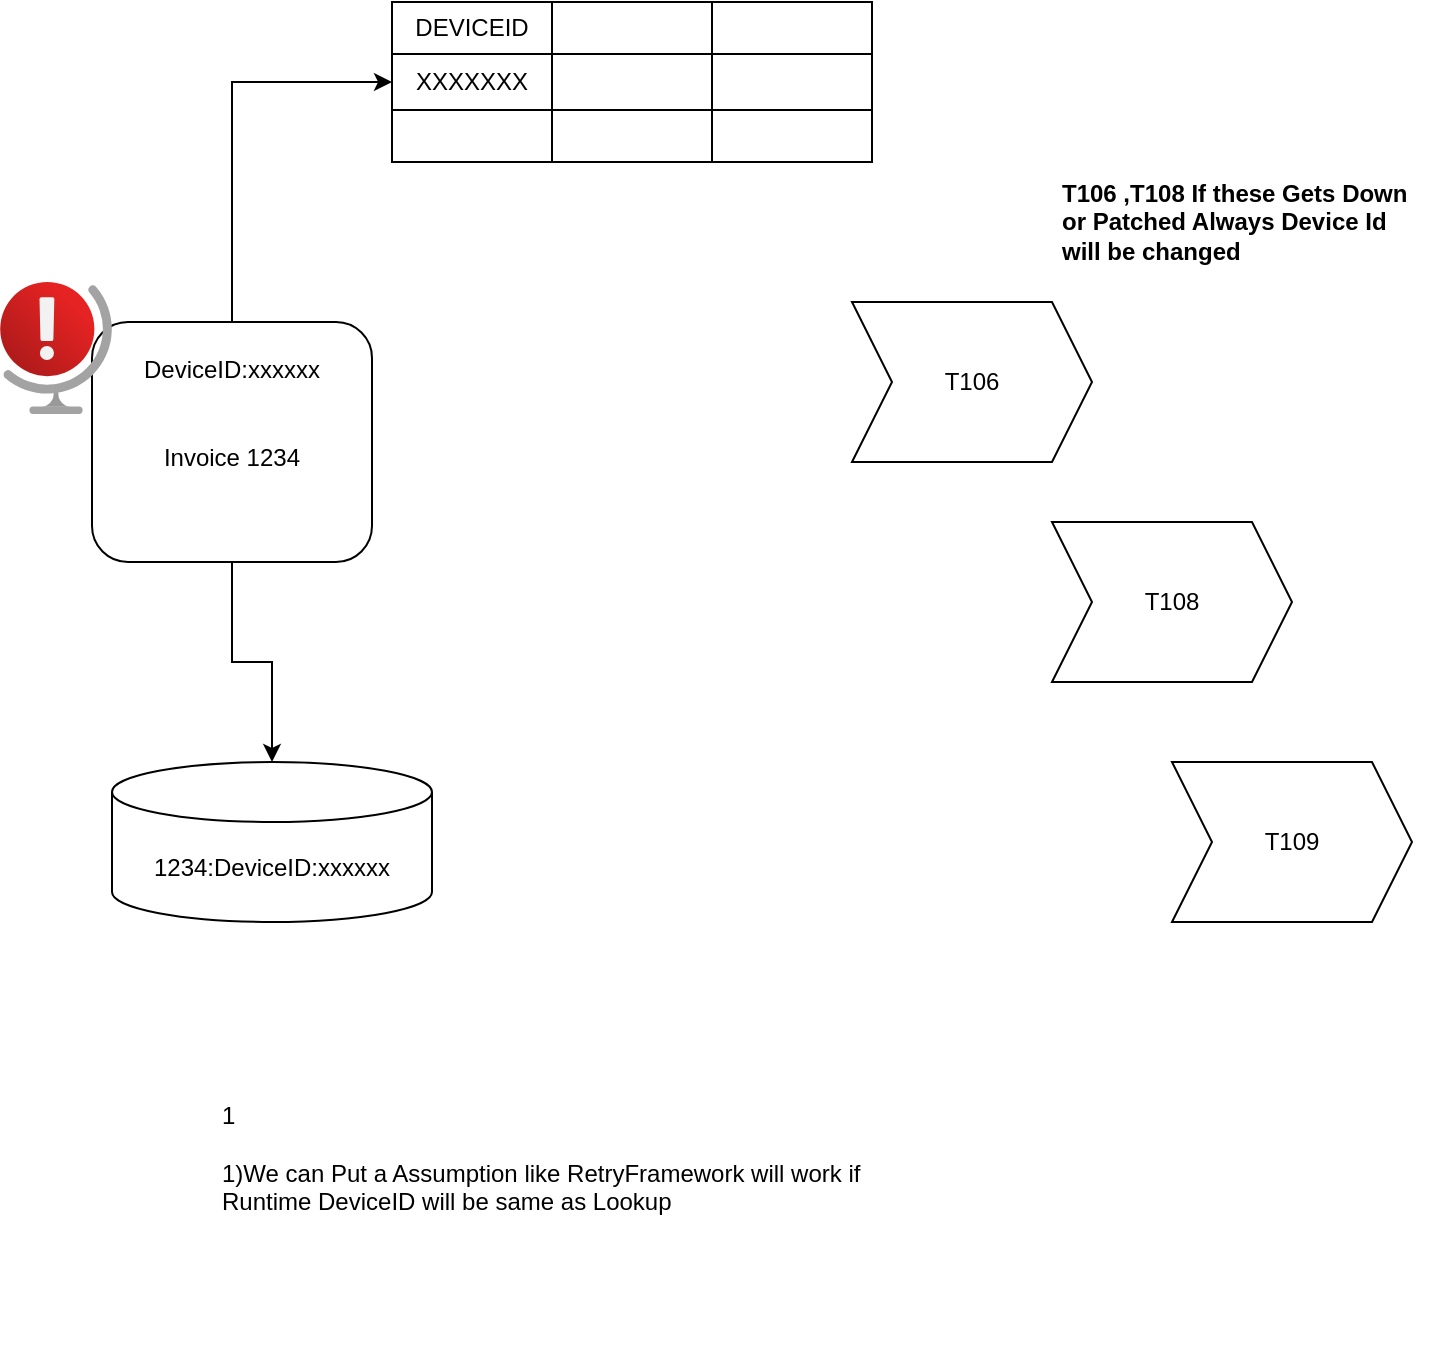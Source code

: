 <mxfile version="15.5.9" type="github">
  <diagram id="2UxOACo_O_TKAJXbDPBZ" name="Page-1">
    <mxGraphModel dx="1108" dy="423" grid="1" gridSize="10" guides="1" tooltips="1" connect="1" arrows="1" fold="1" page="1" pageScale="1" pageWidth="850" pageHeight="1100" math="0" shadow="0">
      <root>
        <mxCell id="0" />
        <mxCell id="1" parent="0" />
        <mxCell id="qAsrmmUzswC5HKgWTjrL-9" style="edgeStyle=orthogonalEdgeStyle;rounded=0;orthogonalLoop=1;jettySize=auto;html=1;entryX=0.5;entryY=0;entryDx=0;entryDy=0;entryPerimeter=0;" edge="1" parent="1" source="qAsrmmUzswC5HKgWTjrL-1" target="qAsrmmUzswC5HKgWTjrL-8">
          <mxGeometry relative="1" as="geometry" />
        </mxCell>
        <mxCell id="qAsrmmUzswC5HKgWTjrL-23" style="edgeStyle=orthogonalEdgeStyle;rounded=0;orthogonalLoop=1;jettySize=auto;html=1;entryX=0;entryY=0.5;entryDx=0;entryDy=0;" edge="1" parent="1" source="qAsrmmUzswC5HKgWTjrL-1" target="qAsrmmUzswC5HKgWTjrL-15">
          <mxGeometry relative="1" as="geometry">
            <mxPoint x="250" y="60" as="targetPoint" />
          </mxGeometry>
        </mxCell>
        <mxCell id="qAsrmmUzswC5HKgWTjrL-1" value="&lt;div&gt;DeviceID:xxxxxx&lt;/div&gt;&lt;div&gt;&lt;br&gt;&lt;/div&gt;&lt;div&gt;&lt;br&gt;&lt;/div&gt;&lt;div&gt;Invoice 1234&lt;br&gt;&lt;/div&gt;&lt;div&gt;&lt;br&gt;&lt;/div&gt;&lt;div&gt;&lt;br&gt;&lt;/div&gt;" style="rounded=1;whiteSpace=wrap;html=1;" vertex="1" parent="1">
          <mxGeometry x="170" y="200" width="140" height="120" as="geometry" />
        </mxCell>
        <mxCell id="qAsrmmUzswC5HKgWTjrL-5" value="T106" style="shape=step;perimeter=stepPerimeter;whiteSpace=wrap;html=1;fixedSize=1;" vertex="1" parent="1">
          <mxGeometry x="550" y="190" width="120" height="80" as="geometry" />
        </mxCell>
        <mxCell id="qAsrmmUzswC5HKgWTjrL-6" value="T108" style="shape=step;perimeter=stepPerimeter;whiteSpace=wrap;html=1;fixedSize=1;" vertex="1" parent="1">
          <mxGeometry x="650" y="300" width="120" height="80" as="geometry" />
        </mxCell>
        <mxCell id="qAsrmmUzswC5HKgWTjrL-7" value="" style="aspect=fixed;html=1;points=[];align=center;image;fontSize=12;image=img/lib/azure2/general/Globe_Error.svg;" vertex="1" parent="1">
          <mxGeometry x="124" y="180" width="56.0" height="66" as="geometry" />
        </mxCell>
        <mxCell id="qAsrmmUzswC5HKgWTjrL-8" value="1234:DeviceID:xxxxxx" style="shape=cylinder3;whiteSpace=wrap;html=1;boundedLbl=1;backgroundOutline=1;size=15;" vertex="1" parent="1">
          <mxGeometry x="180" y="420" width="160" height="80" as="geometry" />
        </mxCell>
        <mxCell id="qAsrmmUzswC5HKgWTjrL-10" value="" style="shape=table;html=1;whiteSpace=wrap;startSize=0;container=1;collapsible=0;childLayout=tableLayout;" vertex="1" parent="1">
          <mxGeometry x="320" y="40" width="240" height="80" as="geometry" />
        </mxCell>
        <mxCell id="qAsrmmUzswC5HKgWTjrL-11" value="" style="shape=partialRectangle;html=1;whiteSpace=wrap;collapsible=0;dropTarget=0;pointerEvents=0;fillColor=none;top=0;left=0;bottom=0;right=0;points=[[0,0.5],[1,0.5]];portConstraint=eastwest;" vertex="1" parent="qAsrmmUzswC5HKgWTjrL-10">
          <mxGeometry width="240" height="26" as="geometry" />
        </mxCell>
        <mxCell id="qAsrmmUzswC5HKgWTjrL-12" value="DEVICEID" style="shape=partialRectangle;html=1;whiteSpace=wrap;connectable=0;fillColor=none;top=0;left=0;bottom=0;right=0;overflow=hidden;pointerEvents=1;" vertex="1" parent="qAsrmmUzswC5HKgWTjrL-11">
          <mxGeometry width="80" height="26" as="geometry">
            <mxRectangle width="80" height="26" as="alternateBounds" />
          </mxGeometry>
        </mxCell>
        <mxCell id="qAsrmmUzswC5HKgWTjrL-13" value="" style="shape=partialRectangle;html=1;whiteSpace=wrap;connectable=0;fillColor=none;top=0;left=0;bottom=0;right=0;overflow=hidden;pointerEvents=1;" vertex="1" parent="qAsrmmUzswC5HKgWTjrL-11">
          <mxGeometry x="80" width="80" height="26" as="geometry">
            <mxRectangle width="80" height="26" as="alternateBounds" />
          </mxGeometry>
        </mxCell>
        <mxCell id="qAsrmmUzswC5HKgWTjrL-14" value="" style="shape=partialRectangle;html=1;whiteSpace=wrap;connectable=0;fillColor=none;top=0;left=0;bottom=0;right=0;overflow=hidden;pointerEvents=1;" vertex="1" parent="qAsrmmUzswC5HKgWTjrL-11">
          <mxGeometry x="160" width="80" height="26" as="geometry">
            <mxRectangle width="80" height="26" as="alternateBounds" />
          </mxGeometry>
        </mxCell>
        <mxCell id="qAsrmmUzswC5HKgWTjrL-15" value="" style="shape=partialRectangle;html=1;whiteSpace=wrap;collapsible=0;dropTarget=0;pointerEvents=0;fillColor=none;top=0;left=0;bottom=0;right=0;points=[[0,0.5],[1,0.5]];portConstraint=eastwest;" vertex="1" parent="qAsrmmUzswC5HKgWTjrL-10">
          <mxGeometry y="26" width="240" height="28" as="geometry" />
        </mxCell>
        <mxCell id="qAsrmmUzswC5HKgWTjrL-16" value="XXXXXXX" style="shape=partialRectangle;html=1;whiteSpace=wrap;connectable=0;fillColor=none;top=0;left=0;bottom=0;right=0;overflow=hidden;pointerEvents=1;" vertex="1" parent="qAsrmmUzswC5HKgWTjrL-15">
          <mxGeometry width="80" height="28" as="geometry">
            <mxRectangle width="80" height="28" as="alternateBounds" />
          </mxGeometry>
        </mxCell>
        <mxCell id="qAsrmmUzswC5HKgWTjrL-17" value="" style="shape=partialRectangle;html=1;whiteSpace=wrap;connectable=0;fillColor=none;top=0;left=0;bottom=0;right=0;overflow=hidden;pointerEvents=1;" vertex="1" parent="qAsrmmUzswC5HKgWTjrL-15">
          <mxGeometry x="80" width="80" height="28" as="geometry">
            <mxRectangle width="80" height="28" as="alternateBounds" />
          </mxGeometry>
        </mxCell>
        <mxCell id="qAsrmmUzswC5HKgWTjrL-18" value="" style="shape=partialRectangle;html=1;whiteSpace=wrap;connectable=0;fillColor=none;top=0;left=0;bottom=0;right=0;overflow=hidden;pointerEvents=1;" vertex="1" parent="qAsrmmUzswC5HKgWTjrL-15">
          <mxGeometry x="160" width="80" height="28" as="geometry">
            <mxRectangle width="80" height="28" as="alternateBounds" />
          </mxGeometry>
        </mxCell>
        <mxCell id="qAsrmmUzswC5HKgWTjrL-19" value="" style="shape=partialRectangle;html=1;whiteSpace=wrap;collapsible=0;dropTarget=0;pointerEvents=0;fillColor=none;top=0;left=0;bottom=0;right=0;points=[[0,0.5],[1,0.5]];portConstraint=eastwest;" vertex="1" parent="qAsrmmUzswC5HKgWTjrL-10">
          <mxGeometry y="54" width="240" height="26" as="geometry" />
        </mxCell>
        <mxCell id="qAsrmmUzswC5HKgWTjrL-20" value="" style="shape=partialRectangle;html=1;whiteSpace=wrap;connectable=0;fillColor=none;top=0;left=0;bottom=0;right=0;overflow=hidden;pointerEvents=1;" vertex="1" parent="qAsrmmUzswC5HKgWTjrL-19">
          <mxGeometry width="80" height="26" as="geometry">
            <mxRectangle width="80" height="26" as="alternateBounds" />
          </mxGeometry>
        </mxCell>
        <mxCell id="qAsrmmUzswC5HKgWTjrL-21" value="" style="shape=partialRectangle;html=1;whiteSpace=wrap;connectable=0;fillColor=none;top=0;left=0;bottom=0;right=0;overflow=hidden;pointerEvents=1;" vertex="1" parent="qAsrmmUzswC5HKgWTjrL-19">
          <mxGeometry x="80" width="80" height="26" as="geometry">
            <mxRectangle width="80" height="26" as="alternateBounds" />
          </mxGeometry>
        </mxCell>
        <mxCell id="qAsrmmUzswC5HKgWTjrL-22" value="" style="shape=partialRectangle;html=1;whiteSpace=wrap;connectable=0;fillColor=none;top=0;left=0;bottom=0;right=0;overflow=hidden;pointerEvents=1;" vertex="1" parent="qAsrmmUzswC5HKgWTjrL-19">
          <mxGeometry x="160" width="80" height="26" as="geometry">
            <mxRectangle width="80" height="26" as="alternateBounds" />
          </mxGeometry>
        </mxCell>
        <mxCell id="qAsrmmUzswC5HKgWTjrL-24" value="&lt;div&gt;&lt;b&gt;&lt;br&gt;&lt;/b&gt;&lt;/div&gt;&lt;div&gt;&lt;b&gt;&lt;br&gt;&lt;/b&gt;&lt;/div&gt;&lt;div&gt;&lt;b&gt;T106 ,T108 If these Gets Down or Patched Always Device Id will be changed&amp;nbsp; &lt;/b&gt;&lt;/div&gt;" style="text;html=1;strokeColor=none;fillColor=none;spacing=5;spacingTop=-20;whiteSpace=wrap;overflow=hidden;rounded=0;" vertex="1" parent="1">
          <mxGeometry x="650" y="110" width="190" height="80" as="geometry" />
        </mxCell>
        <mxCell id="qAsrmmUzswC5HKgWTjrL-25" value="T109" style="shape=step;perimeter=stepPerimeter;whiteSpace=wrap;html=1;fixedSize=1;" vertex="1" parent="1">
          <mxGeometry x="710" y="420" width="120" height="80" as="geometry" />
        </mxCell>
        <mxCell id="qAsrmmUzswC5HKgWTjrL-26" value="&lt;div&gt;1&lt;/div&gt;&lt;div&gt;&lt;br&gt;&lt;/div&gt;&lt;div&gt;1)We can Put a Assumption like RetryFramework will work if Runtime DeviceID will be same as Lookup&lt;br&gt;&lt;/div&gt;" style="text;html=1;strokeColor=none;fillColor=none;spacing=5;spacingTop=-20;whiteSpace=wrap;overflow=hidden;rounded=0;" vertex="1" parent="1">
          <mxGeometry x="230" y="600" width="370" height="120" as="geometry" />
        </mxCell>
      </root>
    </mxGraphModel>
  </diagram>
</mxfile>
